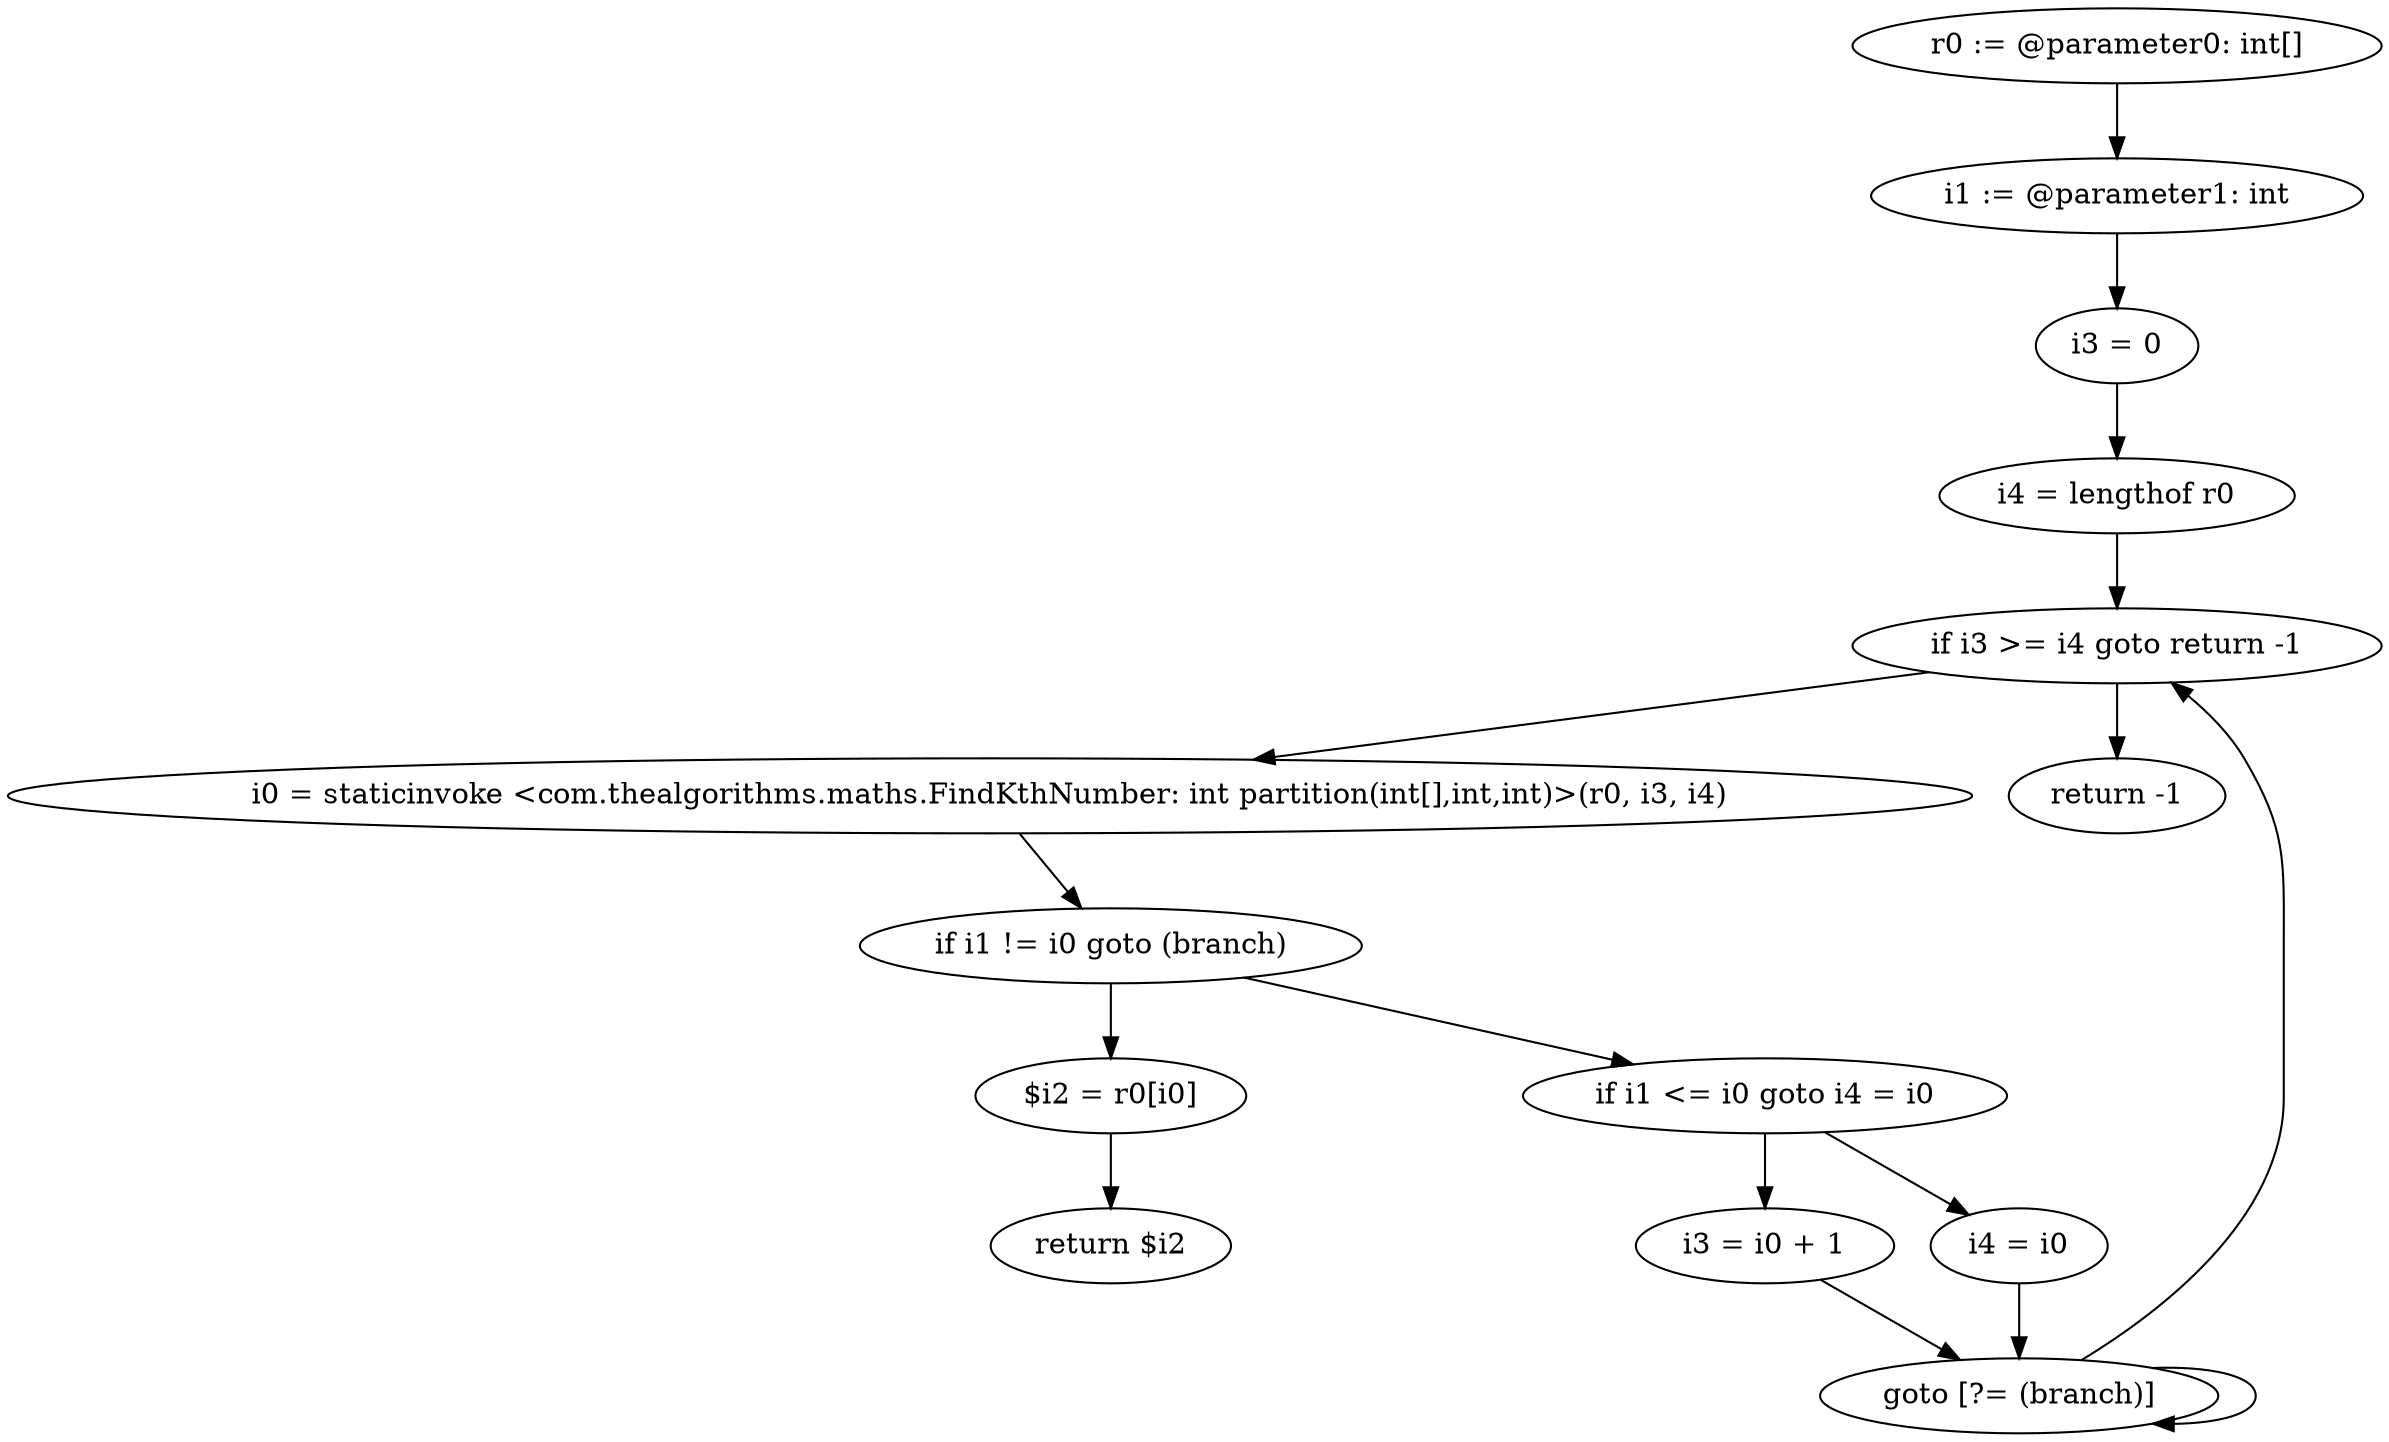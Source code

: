 digraph "unitGraph" {
    "r0 := @parameter0: int[]"
    "i1 := @parameter1: int"
    "i3 = 0"
    "i4 = lengthof r0"
    "if i3 >= i4 goto return -1"
    "i0 = staticinvoke <com.thealgorithms.maths.FindKthNumber: int partition(int[],int,int)>(r0, i3, i4)"
    "if i1 != i0 goto (branch)"
    "$i2 = r0[i0]"
    "return $i2"
    "if i1 <= i0 goto i4 = i0"
    "i3 = i0 + 1"
    "goto [?= (branch)]"
    "i4 = i0"
    "return -1"
    "r0 := @parameter0: int[]"->"i1 := @parameter1: int";
    "i1 := @parameter1: int"->"i3 = 0";
    "i3 = 0"->"i4 = lengthof r0";
    "i4 = lengthof r0"->"if i3 >= i4 goto return -1";
    "if i3 >= i4 goto return -1"->"i0 = staticinvoke <com.thealgorithms.maths.FindKthNumber: int partition(int[],int,int)>(r0, i3, i4)";
    "if i3 >= i4 goto return -1"->"return -1";
    "i0 = staticinvoke <com.thealgorithms.maths.FindKthNumber: int partition(int[],int,int)>(r0, i3, i4)"->"if i1 != i0 goto (branch)";
    "if i1 != i0 goto (branch)"->"$i2 = r0[i0]";
    "if i1 != i0 goto (branch)"->"if i1 <= i0 goto i4 = i0";
    "$i2 = r0[i0]"->"return $i2";
    "if i1 <= i0 goto i4 = i0"->"i3 = i0 + 1";
    "if i1 <= i0 goto i4 = i0"->"i4 = i0";
    "i3 = i0 + 1"->"goto [?= (branch)]";
    "goto [?= (branch)]"->"goto [?= (branch)]";
    "i4 = i0"->"goto [?= (branch)]";
    "goto [?= (branch)]"->"if i3 >= i4 goto return -1";
}
